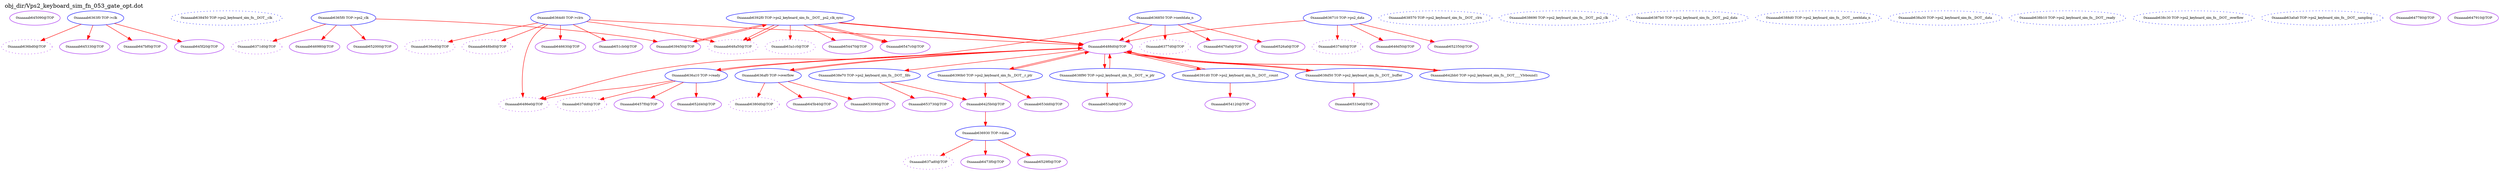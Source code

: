 digraph v3graph {
	graph	[label="obj_dir/Vps2_keyboard_sim_fn_053_gate_opt.dot",
		 labelloc=t, labeljust=l,
		 //size="7.5,10",
		 rankdir=TB];
	n0	[fontsize=8 label="0xaaaaab645090@TOP", color=purple];
	n1	[fontsize=8 label="0xaaaaab636bd0@TOP", color=purple, style=dotted];
	n2	[fontsize=8 label="0xaaaaab6363f0 TOP->clk", color=blue];
	n3	[fontsize=8 label="0xaaaaab638450 TOP->ps2_keyboard_sim_fn__DOT__clk", color=blue, style=dotted];
	n4	[fontsize=8 label="0xaaaaab636ed0@TOP", color=purple, style=dotted];
	n5	[fontsize=8 label="0xaaaaab6364d0 TOP->clrn", color=blue];
	n6	[fontsize=8 label="0xaaaaab638570 TOP->ps2_keyboard_sim_fn__DOT__clrn", color=blue, style=dotted];
	n7	[fontsize=8 label="0xaaaaab6371d0@TOP", color=purple, style=dotted];
	n8	[fontsize=8 label="0xaaaaab6365f0 TOP->ps2_clk", color=blue];
	n9	[fontsize=8 label="0xaaaaab638690 TOP->ps2_keyboard_sim_fn__DOT__ps2_clk", color=blue, style=dotted];
	n10	[fontsize=8 label="0xaaaaab6374d0@TOP", color=purple, style=dotted];
	n11	[fontsize=8 label="0xaaaaab636710 TOP->ps2_data", color=blue];
	n12	[fontsize=8 label="0xaaaaab6387b0 TOP->ps2_keyboard_sim_fn__DOT__ps2_data", color=blue, style=dotted];
	n13	[fontsize=8 label="0xaaaaab6377d0@TOP", color=purple, style=dotted];
	n14	[fontsize=8 label="0xaaaaab636850 TOP->nextdata_n", color=blue];
	n15	[fontsize=8 label="0xaaaaab6388d0 TOP->ps2_keyboard_sim_fn__DOT__nextdata_n", color=blue, style=dotted];
	n16	[fontsize=8 label="0xaaaaab637ad0@TOP", color=purple, style=dotted];
	n17	[fontsize=8 label="0xaaaaab636930 TOP->data", color=blue];
	n18	[fontsize=8 label="0xaaaaab638a30 TOP->ps2_keyboard_sim_fn__DOT__data", color=blue, style=dotted];
	n19	[fontsize=8 label="0xaaaaab637dd0@TOP", color=purple, style=dotted];
	n20	[fontsize=8 label="0xaaaaab636a10 TOP->ready", color=blue];
	n21	[fontsize=8 label="0xaaaaab638b10 TOP->ps2_keyboard_sim_fn__DOT__ready", color=blue, style=dotted];
	n22	[fontsize=8 label="0xaaaaab6380d0@TOP", color=purple, style=dotted];
	n23	[fontsize=8 label="0xaaaaab636af0 TOP->overflow", color=blue];
	n24	[fontsize=8 label="0xaaaaab638c30 TOP->ps2_keyboard_sim_fn__DOT__overflow", color=blue, style=dotted];
	n25	[fontsize=8 label="0xaaaaab63a1c0@TOP", color=purple, style=dotted];
	n26	[fontsize=8 label="0xaaaaab6392f0 TOP->ps2_keyboard_sim_fn__DOT__ps2_clk_sync", color=blue];
	n27	[fontsize=8 label="0xaaaaab63a0a0 TOP->ps2_keyboard_sim_fn__DOT__sampling", color=blue, style=dotted];
	n28	[fontsize=8 label="0xaaaaab6425b0@TOP", color=purple];
	n29	[fontsize=8 label="0xaaaaab638e70 TOP->ps2_keyboard_sim_fn__DOT__fifo", color=blue];
	n30	[fontsize=8 label="0xaaaaab6390b0 TOP->ps2_keyboard_sim_fn__DOT__r_ptr", color=blue];
	n31	[fontsize=8 label="0xaaaaab645330@TOP", color=purple];
	n32	[fontsize=8 label="0xaaaaab639450@TOP", color=purple];
	n33	[fontsize=8 label="0xaaaaab648bd0@TOP", color=purple, style=dotted];
	n34	[fontsize=8 label="0xaaaaab648a50@TOP", color=purple, style=dotted];
	n35	[fontsize=8 label="0xaaaaab6488d0@TOP", color=purple];
	n36	[fontsize=8 label="0xaaaaab638f90 TOP->ps2_keyboard_sim_fn__DOT__w_ptr", color=blue];
	n37	[fontsize=8 label="0xaaaaab6391d0 TOP->ps2_keyboard_sim_fn__DOT__count", color=blue];
	n38	[fontsize=8 label="0xaaaaab638d50 TOP->ps2_keyboard_sim_fn__DOT__buffer", color=blue];
	n39	[fontsize=8 label="0xaaaaab642bb0 TOP->ps2_keyboard_sim_fn__DOT____Vlvbound1", color=blue];
	n40	[fontsize=8 label="0xaaaaab6486e0@TOP", color=purple, style=dotted];
	n41	[fontsize=8 label="0xaaaaab647780@TOP", color=purple];
	n42	[fontsize=8 label="0xaaaaab647910@TOP", color=purple];
	n43	[fontsize=8 label="0xaaaaab647bf0@TOP", color=purple];
	n44	[fontsize=8 label="0xaaaaab646630@TOP", color=purple];
	n45	[fontsize=8 label="0xaaaaab646980@TOP", color=purple];
	n46	[fontsize=8 label="0xaaaaab646d50@TOP", color=purple];
	n47	[fontsize=8 label="0xaaaaab6470a0@TOP", color=purple];
	n48	[fontsize=8 label="0xaaaaab6473f0@TOP", color=purple];
	n49	[fontsize=8 label="0xaaaaab6457f0@TOP", color=purple];
	n50	[fontsize=8 label="0xaaaaab645b40@TOP", color=purple];
	n51	[fontsize=8 label="0xaaaaab645f20@TOP", color=purple];
	n52	[fontsize=8 label="0xaaaaab651cb0@TOP", color=purple];
	n53	[fontsize=8 label="0xaaaaab652000@TOP", color=purple];
	n54	[fontsize=8 label="0xaaaaab652350@TOP", color=purple];
	n55	[fontsize=8 label="0xaaaaab6526a0@TOP", color=purple];
	n56	[fontsize=8 label="0xaaaaab6529f0@TOP", color=purple];
	n57	[fontsize=8 label="0xaaaaab652d40@TOP", color=purple];
	n58	[fontsize=8 label="0xaaaaab653090@TOP", color=purple];
	n59	[fontsize=8 label="0xaaaaab6533e0@TOP", color=purple];
	n60	[fontsize=8 label="0xaaaaab653730@TOP", color=purple];
	n61	[fontsize=8 label="0xaaaaab653a80@TOP", color=purple];
	n62	[fontsize=8 label="0xaaaaab653dd0@TOP", color=purple];
	n63	[fontsize=8 label="0xaaaaab654120@TOP", color=purple];
	n64	[fontsize=8 label="0xaaaaab654470@TOP", color=purple];
	n65	[fontsize=8 label="0xaaaaab6547c0@TOP", color=purple];
	n2 -> n1 [fontsize=8 label="" weight=1 color=red];
	n2 -> n31 [fontsize=8 label="" weight=1 color=red];
	n2 -> n43 [fontsize=8 label="" weight=1 color=red];
	n2 -> n51 [fontsize=8 label="" weight=1 color=red];
	n5 -> n4 [fontsize=8 label="" weight=1 color=red];
	n5 -> n33 [fontsize=8 label="" weight=1 color=red];
	n5 -> n34 [fontsize=8 label="" weight=1 color=red];
	n5 -> n35 [fontsize=8 label="" weight=1 color=red];
	n5 -> n40 [fontsize=8 label="" weight=1 color=red];
	n5 -> n44 [fontsize=8 label="" weight=1 color=red];
	n5 -> n52 [fontsize=8 label="" weight=1 color=red];
	n8 -> n7 [fontsize=8 label="" weight=1 color=red];
	n8 -> n32 [fontsize=8 label="" weight=1 color=red];
	n8 -> n45 [fontsize=8 label="" weight=1 color=red];
	n8 -> n53 [fontsize=8 label="" weight=1 color=red];
	n11 -> n10 [fontsize=8 label="" weight=1 color=red];
	n11 -> n35 [fontsize=8 label="" weight=2 color=red];
	n11 -> n46 [fontsize=8 label="" weight=1 color=red];
	n11 -> n54 [fontsize=8 label="" weight=1 color=red];
	n14 -> n13 [fontsize=8 label="" weight=1 color=red];
	n14 -> n35 [fontsize=8 label="" weight=1 color=red];
	n14 -> n40 [fontsize=8 label="" weight=1 color=red];
	n14 -> n47 [fontsize=8 label="" weight=1 color=red];
	n14 -> n55 [fontsize=8 label="" weight=1 color=red];
	n17 -> n16 [fontsize=8 label="" weight=1 color=red];
	n17 -> n48 [fontsize=8 label="" weight=1 color=red];
	n17 -> n56 [fontsize=8 label="" weight=1 color=red];
	n20 -> n19 [fontsize=8 label="" weight=1 color=red];
	n20 -> n35 [fontsize=8 label="" weight=1 color=red];
	n20 -> n40 [fontsize=8 label="" weight=1 color=red];
	n20 -> n49 [fontsize=8 label="" weight=1 color=red];
	n20 -> n57 [fontsize=8 label="" weight=1 color=red];
	n23 -> n22 [fontsize=8 label="" weight=1 color=red];
	n23 -> n35 [fontsize=8 label="" weight=1 color=red];
	n23 -> n50 [fontsize=8 label="" weight=1 color=red];
	n23 -> n58 [fontsize=8 label="" weight=1 color=red];
	n26 -> n25 [fontsize=8 label="" weight=2 color=red];
	n26 -> n32 [fontsize=8 label="" weight=1 color=red];
	n26 -> n64 [fontsize=8 label="" weight=1 color=red];
	n26 -> n34 [fontsize=8 label="" weight=1 color=red];
	n26 -> n34 [fontsize=8 label="" weight=1 color=red];
	n26 -> n35 [fontsize=8 label="" weight=1 color=red];
	n26 -> n35 [fontsize=8 label="" weight=1 color=red];
	n26 -> n65 [fontsize=8 label="" weight=1 color=red];
	n26 -> n65 [fontsize=8 label="" weight=1 color=red];
	n28 -> n17 [fontsize=8 label="" weight=1 color=red];
	n29 -> n28 [fontsize=8 label="" weight=1 color=red];
	n29 -> n60 [fontsize=8 label="" weight=1 color=red];
	n30 -> n28 [fontsize=8 label="" weight=1 color=red];
	n30 -> n35 [fontsize=8 label="" weight=3 color=red];
	n30 -> n62 [fontsize=8 label="" weight=1 color=red];
	n32 -> n26 [fontsize=8 label="" weight=1 color=red];
	n35 -> n30 [fontsize=8 label="" weight=2 color=red];
	n35 -> n20 [fontsize=8 label="" weight=3 color=red];
	n35 -> n29 [fontsize=8 label="" weight=1 color=red];
	n35 -> n36 [fontsize=8 label="" weight=2 color=red];
	n35 -> n23 [fontsize=8 label="" weight=2 color=red];
	n35 -> n37 [fontsize=8 label="" weight=3 color=red];
	n35 -> n39 [fontsize=8 label="" weight=1 color=red];
	n35 -> n38 [fontsize=8 label="" weight=1 color=red];
	n36 -> n35 [fontsize=8 label="" weight=4 color=red];
	n36 -> n61 [fontsize=8 label="" weight=1 color=red];
	n37 -> n35 [fontsize=8 label="" weight=4 color=red];
	n37 -> n63 [fontsize=8 label="" weight=1 color=red];
	n38 -> n35 [fontsize=8 label="" weight=3 color=red];
	n38 -> n59 [fontsize=8 label="" weight=1 color=red];
	n39 -> n35 [fontsize=8 label="" weight=1 color=red];
}
